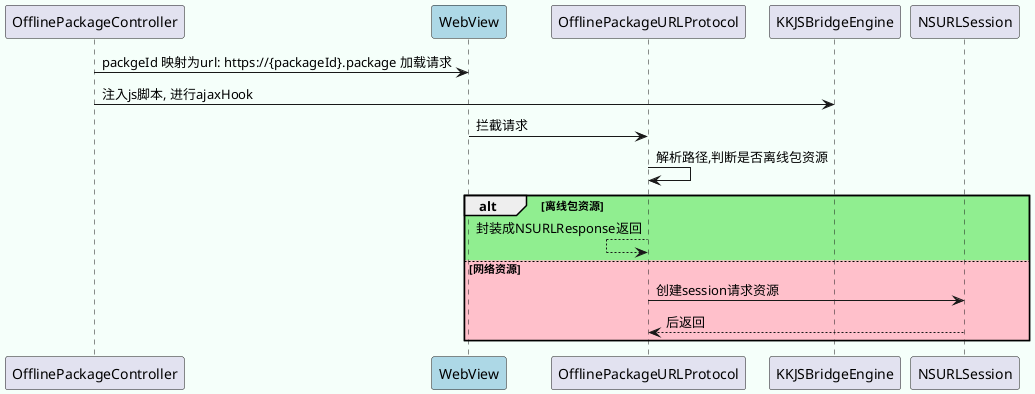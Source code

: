 @startuml
skinparam backgroundColor mintCream

' autonumber


participant OfflinePackageController

participant WebView #LightBlue

participant OfflinePackageURLProtocol

participant KKJSBridgeEngine

' participant KKJSBridgeAjaxURLProtocol



OfflinePackageController -> WebView: packgeId 映射为url: https://{packageId}.package 加载请求
OfflinePackageController -> KKJSBridgeEngine : 注入js脚本, 进行ajaxHook 

WebView -> OfflinePackageURLProtocol : 拦截请求

OfflinePackageURLProtocol -> OfflinePackageURLProtocol : 解析路径,判断是否离线包资源
alt #LightGreen 离线包资源
 OfflinePackageURLProtocol <-- OfflinePackageURLProtocol : 封装成NSURLResponse返回
else #Pink 网络资源
OfflinePackageURLProtocol-> NSURLSession : 创建session请求资源
OfflinePackageURLProtocol <-- NSURLSession: 后返回
end





' participant PolicyEngine #LightCoral
' participant PolicyManager #LightCoral
' participant PolicyPopViewPresenter #LightCoral
' participant SSLogbeatBaseView #LightCoral


' User -> MpsClient:用户进入某个页面,\n触发reportPageEvent
' MpsClient -> ProbeReporter: reportPageEvent

' ProbeReporter -> AppLogSettingModel: matchPagePropertiesDic判断字段是否满足上报条件


' note over ProbeReporter,AppLogSettingModel
' 这里是第一次匹配,
' 匹配成功会进行上报,
' 失败则流程终止
' end note

' alt #LightGreen 匹配成功
' ProbeReporter <-- AppLogSettingModel: return true
' ProbeReporter -> AppLogSettingModel: getRealPageViewDic
' ProbeReporter <-- AppLogSettingModel: return params
' ProbeReporter -[#red]> ProbeClient: reportAction 上报事件
' ProbeReporter -> MpsClient: onReceiveProbeData

' MpsClient -> PolicyEngine: receiveProbeData 上报给本地匹配策略

' PolicyEngine -> PolicyManager: matchActionmap
' note over PolicyEngine, PolicyManager
' 这里是第二次匹配,匹配成功会触发策略执行
' 失败则流程终止,
' 入参依赖step11的返回值.
' end note
' alt #LightGreen 匹配成功
' PolicyEngine <-- PolicyManager : return UIActionModel
' PolicyEngine -> PolicyEngine: postEventNotifition
' PolicyEngine --> MpsClient: onPolicyReceived
' MpsClient -[#red]> PushClient: triggerNotification, PushSDK上报
' PolicyEngine -> PolicyPopViewPresenter: showLogViewWithProperties,弹窗视图展示

' PolicyPopViewPresenter ->SSLogbeatBaseView : init
' activate SSLogbeatBaseView

' PolicyPopViewPresenter -> MpsClient : reportPageEvent 上报浮窗展示
' MpsClient -[#red]> ProbeReporter:reportPageEvent 后续步骤同step2

' User -> SSLogbeatBaseView : 用户点击 tapGoAciton
' SSLogbeatBaseView -> MpsClient:reportClickEvent
' MpsClient -[#red]> ProbeReporter:reportClickEvent 后续步骤同step2
' SSLogbeatBaseView -> SSLogbeatBaseView:updateShowLogView 移除视图
' deactivate SSLogbeatBaseView

' else #Pink 匹配失败
' autonumber 11
' PolicyEngine <-- PolicyManager: return nil
' end
' else #Pink 匹配失败
' autonumber 5
' ProbeReporter <-- AppLogSettingModel: return false
' end


@enduml